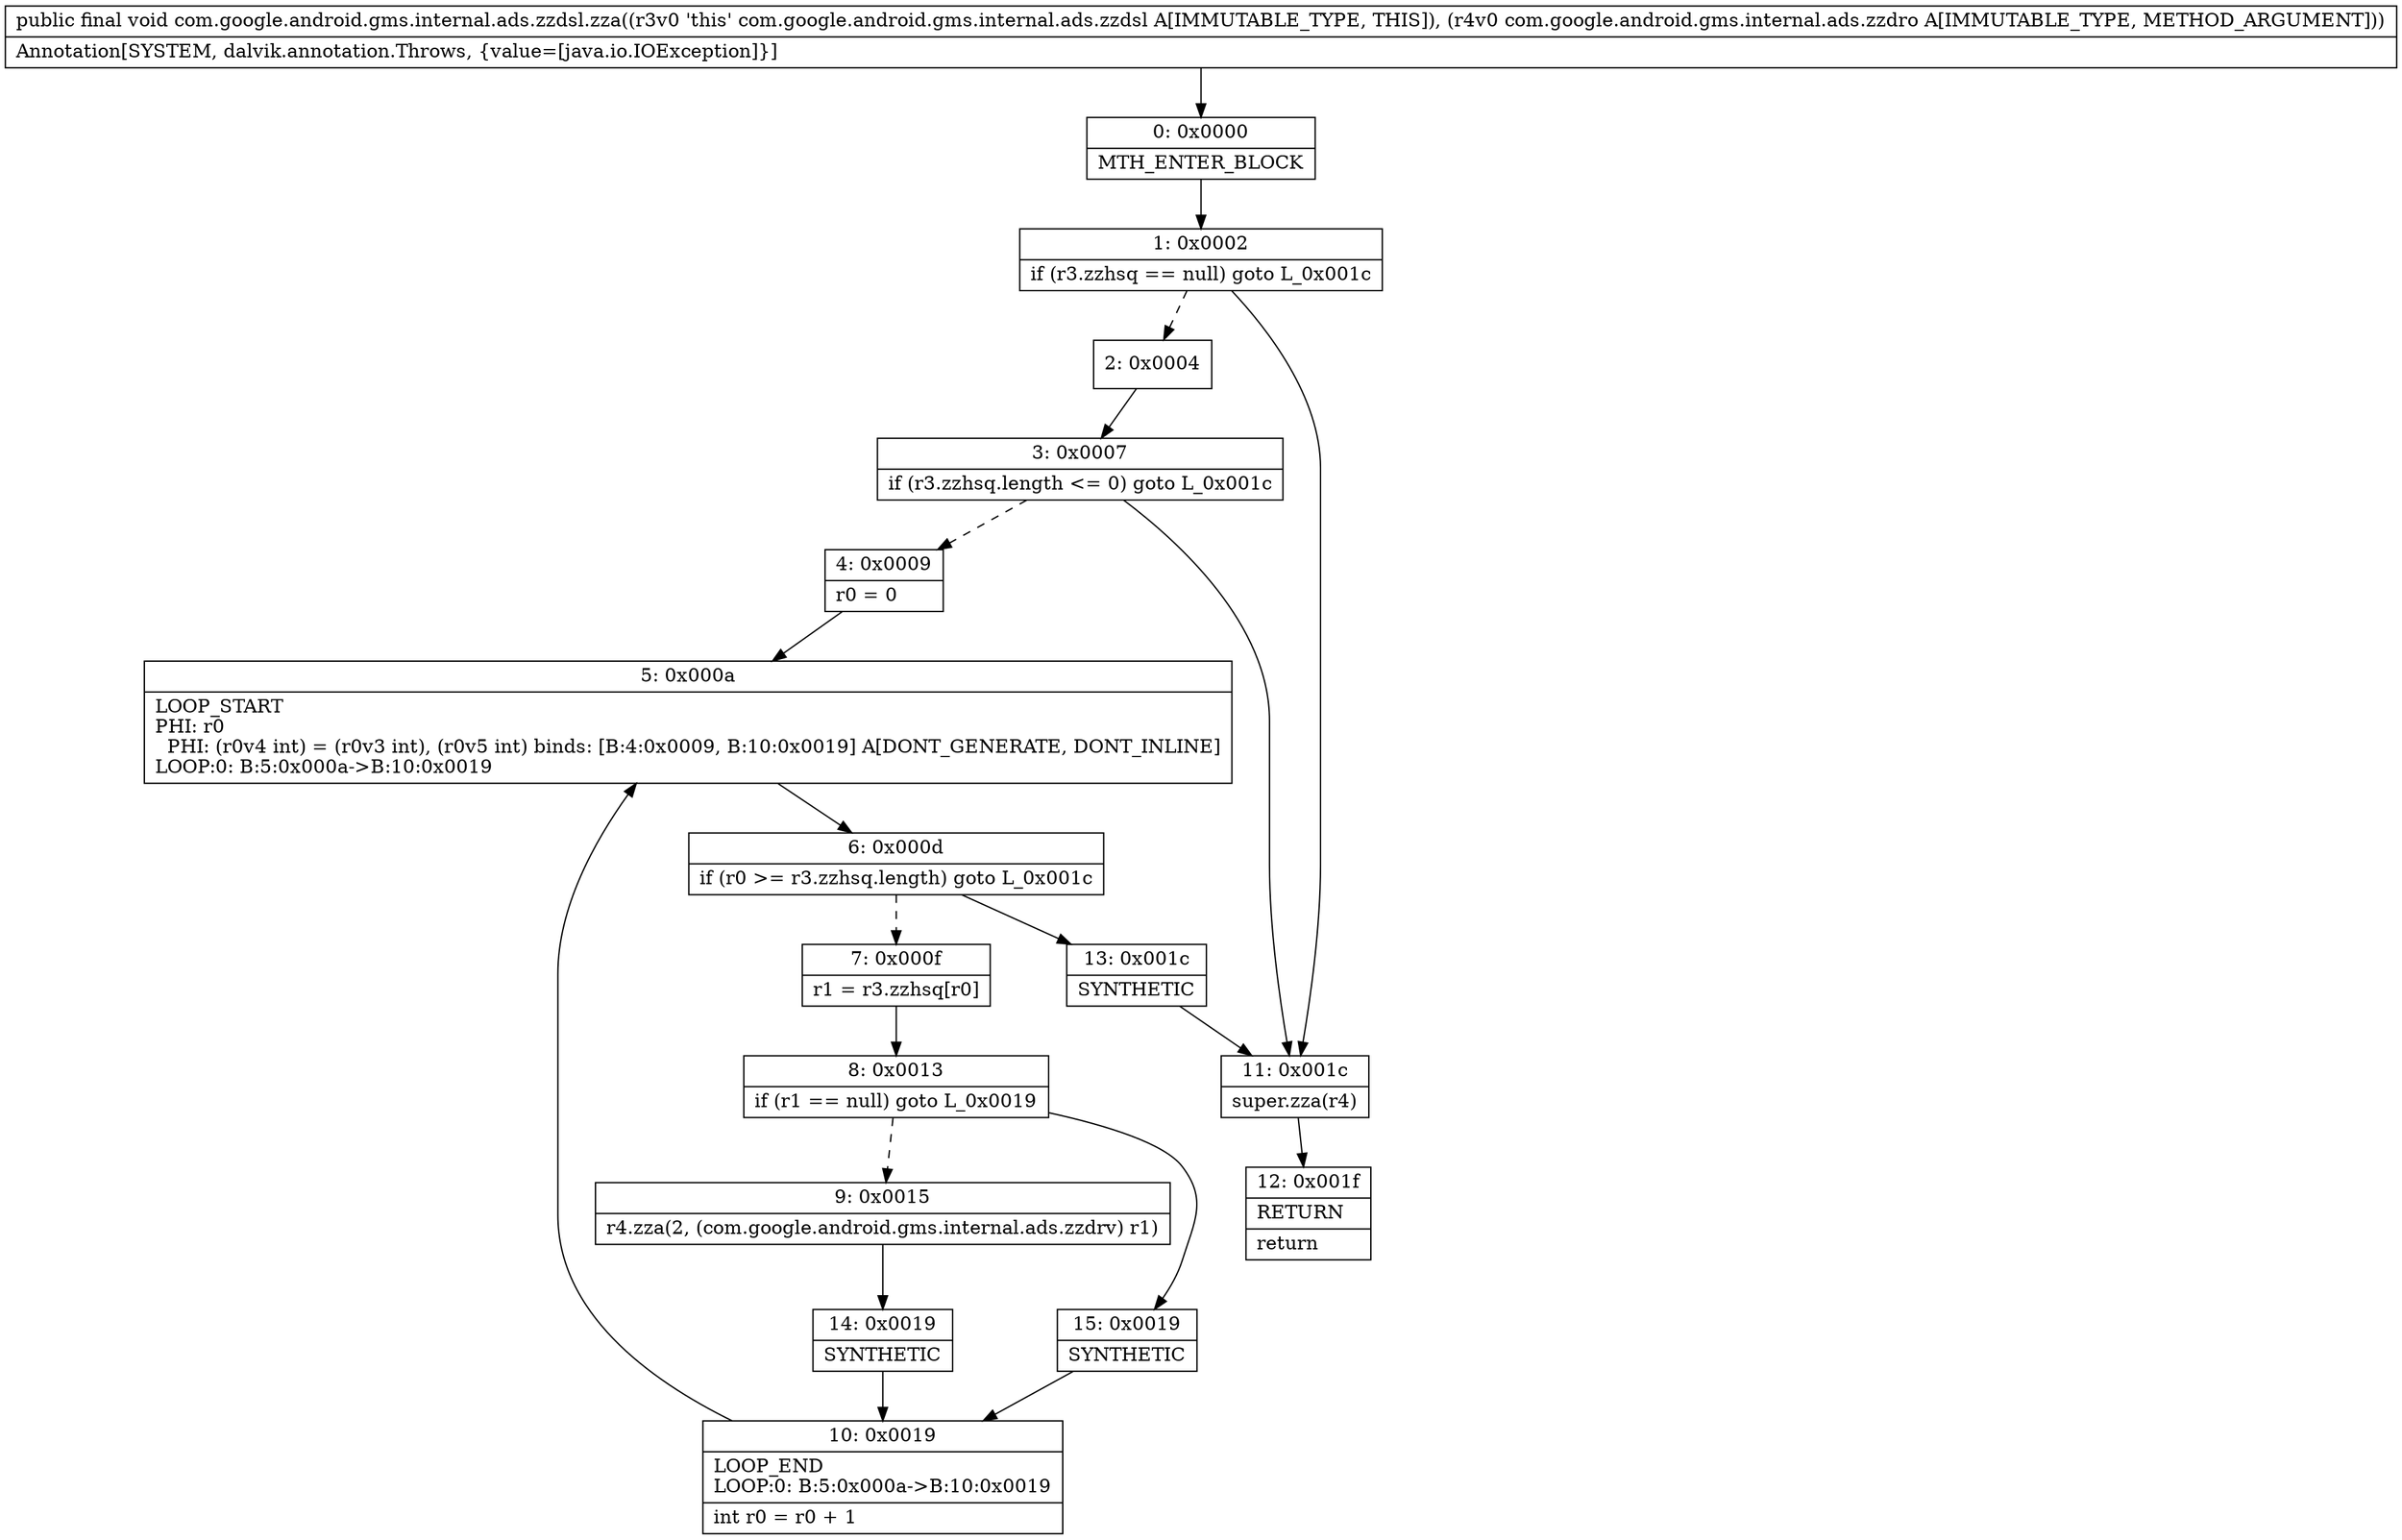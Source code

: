digraph "CFG forcom.google.android.gms.internal.ads.zzdsl.zza(Lcom\/google\/android\/gms\/internal\/ads\/zzdro;)V" {
Node_0 [shape=record,label="{0\:\ 0x0000|MTH_ENTER_BLOCK\l}"];
Node_1 [shape=record,label="{1\:\ 0x0002|if (r3.zzhsq == null) goto L_0x001c\l}"];
Node_2 [shape=record,label="{2\:\ 0x0004}"];
Node_3 [shape=record,label="{3\:\ 0x0007|if (r3.zzhsq.length \<= 0) goto L_0x001c\l}"];
Node_4 [shape=record,label="{4\:\ 0x0009|r0 = 0\l}"];
Node_5 [shape=record,label="{5\:\ 0x000a|LOOP_START\lPHI: r0 \l  PHI: (r0v4 int) = (r0v3 int), (r0v5 int) binds: [B:4:0x0009, B:10:0x0019] A[DONT_GENERATE, DONT_INLINE]\lLOOP:0: B:5:0x000a\-\>B:10:0x0019\l}"];
Node_6 [shape=record,label="{6\:\ 0x000d|if (r0 \>= r3.zzhsq.length) goto L_0x001c\l}"];
Node_7 [shape=record,label="{7\:\ 0x000f|r1 = r3.zzhsq[r0]\l}"];
Node_8 [shape=record,label="{8\:\ 0x0013|if (r1 == null) goto L_0x0019\l}"];
Node_9 [shape=record,label="{9\:\ 0x0015|r4.zza(2, (com.google.android.gms.internal.ads.zzdrv) r1)\l}"];
Node_10 [shape=record,label="{10\:\ 0x0019|LOOP_END\lLOOP:0: B:5:0x000a\-\>B:10:0x0019\l|int r0 = r0 + 1\l}"];
Node_11 [shape=record,label="{11\:\ 0x001c|super.zza(r4)\l}"];
Node_12 [shape=record,label="{12\:\ 0x001f|RETURN\l|return\l}"];
Node_13 [shape=record,label="{13\:\ 0x001c|SYNTHETIC\l}"];
Node_14 [shape=record,label="{14\:\ 0x0019|SYNTHETIC\l}"];
Node_15 [shape=record,label="{15\:\ 0x0019|SYNTHETIC\l}"];
MethodNode[shape=record,label="{public final void com.google.android.gms.internal.ads.zzdsl.zza((r3v0 'this' com.google.android.gms.internal.ads.zzdsl A[IMMUTABLE_TYPE, THIS]), (r4v0 com.google.android.gms.internal.ads.zzdro A[IMMUTABLE_TYPE, METHOD_ARGUMENT]))  | Annotation[SYSTEM, dalvik.annotation.Throws, \{value=[java.io.IOException]\}]\l}"];
MethodNode -> Node_0;
Node_0 -> Node_1;
Node_1 -> Node_2[style=dashed];
Node_1 -> Node_11;
Node_2 -> Node_3;
Node_3 -> Node_4[style=dashed];
Node_3 -> Node_11;
Node_4 -> Node_5;
Node_5 -> Node_6;
Node_6 -> Node_7[style=dashed];
Node_6 -> Node_13;
Node_7 -> Node_8;
Node_8 -> Node_9[style=dashed];
Node_8 -> Node_15;
Node_9 -> Node_14;
Node_10 -> Node_5;
Node_11 -> Node_12;
Node_13 -> Node_11;
Node_14 -> Node_10;
Node_15 -> Node_10;
}

